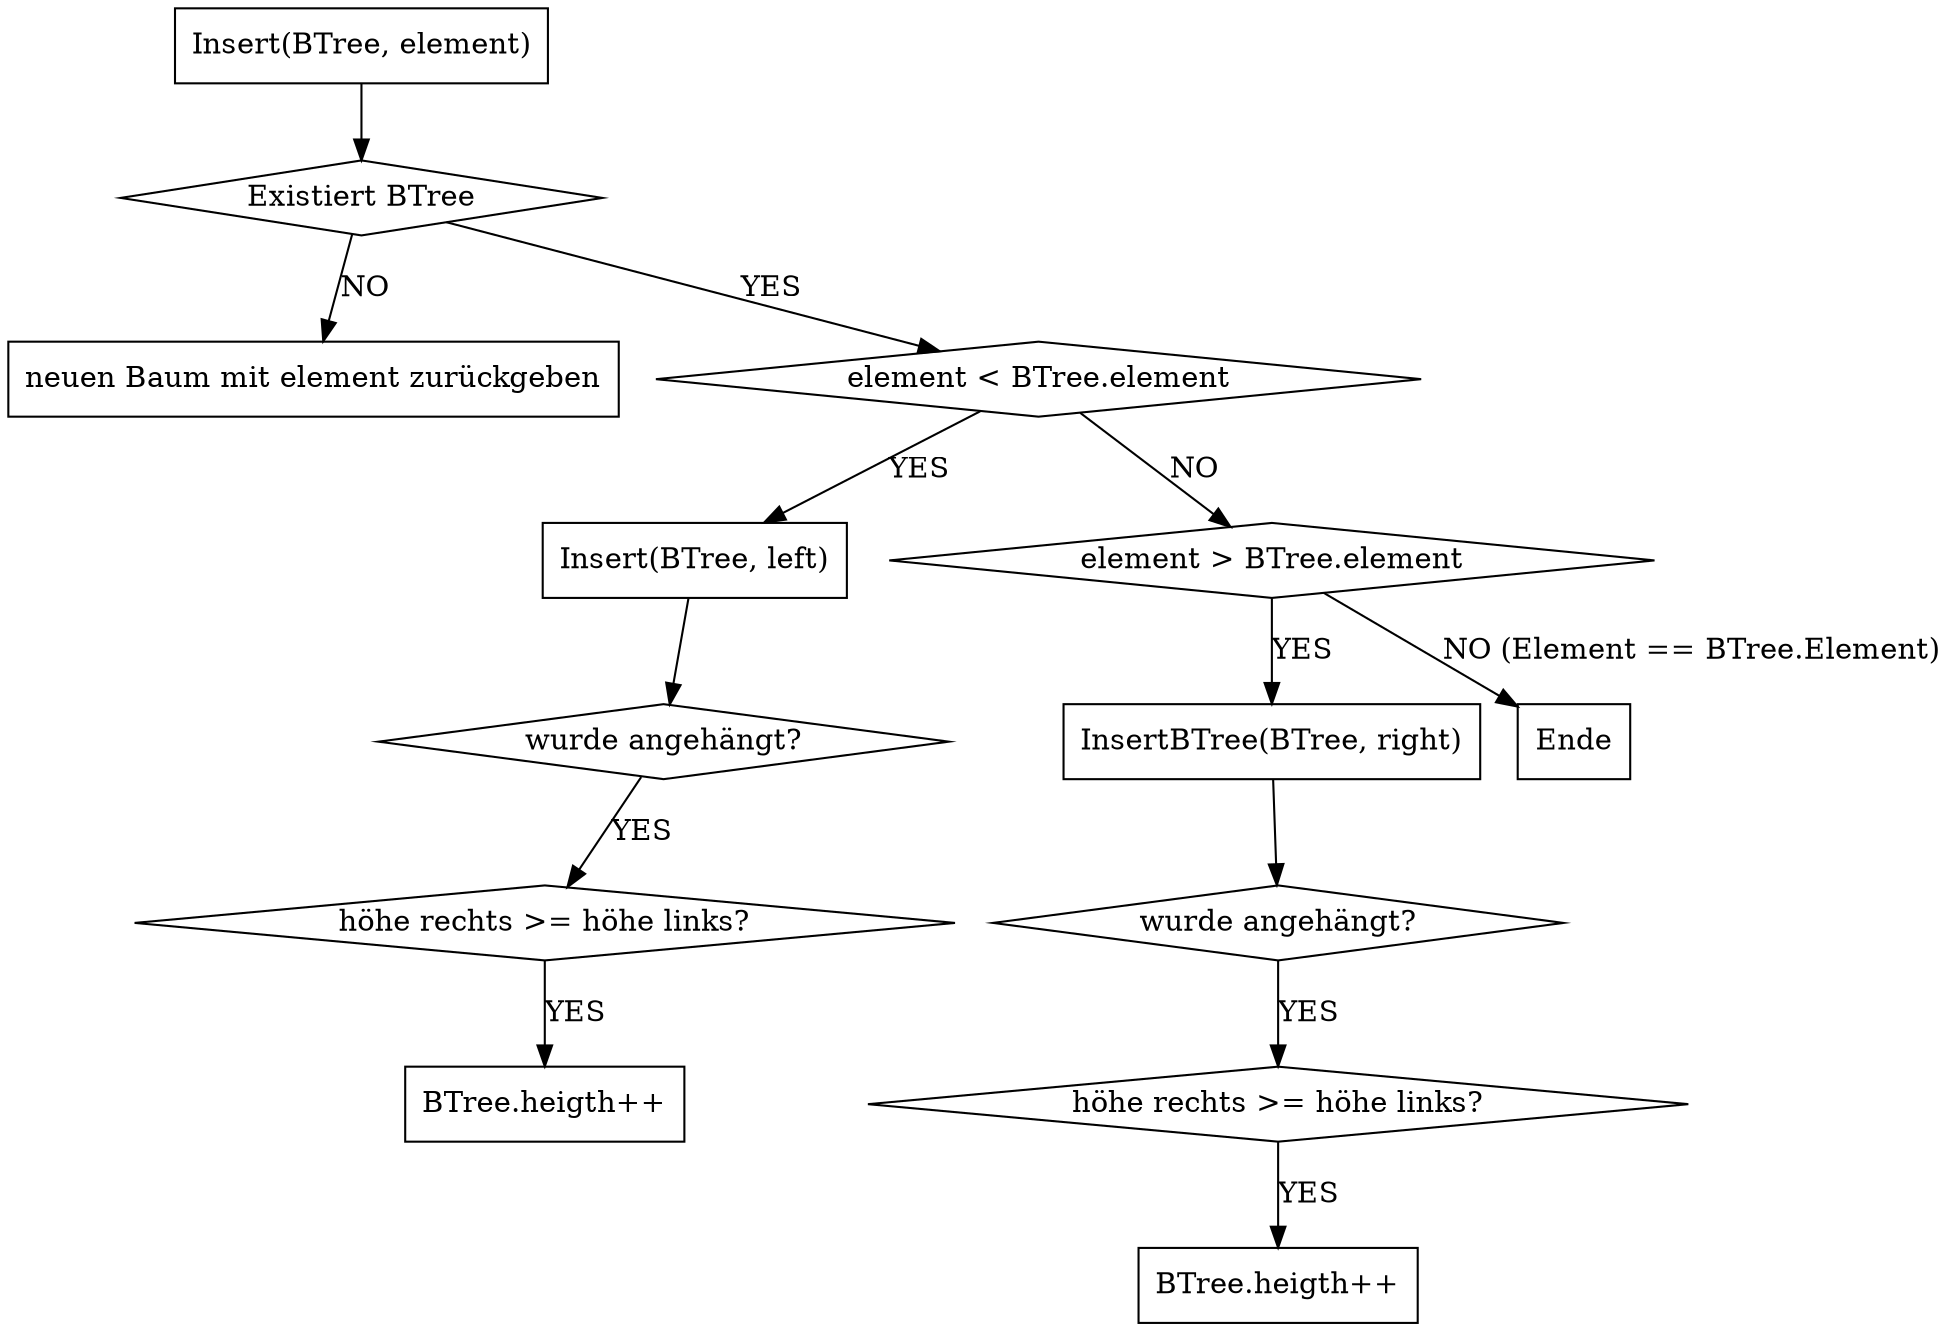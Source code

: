 digraph Q {

node [shape = box];
compound = true;

    a1 [label = "Insert(BTree, element)"]
    a1 -> a2
    a2 [label = "Existiert BTree" shape = diamond]
    a2-> b2 [label = "NO"]
    b2 [label = "neuen Baum mit element zurückgeben"]
    a2 -> a3 [label = "YES"]
    a3 [label = "element < BTree.element" shape = diamond]
    a3 -> smaller [label = "YES"]
    a3 -> a4 [label = "NO"]
    a4 [label = "element > BTree.element" shape = diamond]
    a4 -> larger [label = "YES"]
    a4 -> "Ende" [label = "NO (Element == BTree.Element)"]
    smaller [label = "Insert(BTree, left)"]
    //smaller -> a1
    larger [label = "InsertBTree(BTree, right)"]
    //larger -> a1

    smaller -> checkReturnl
    checkReturnl [label = "wurde angehängt?" shape = diamond]
    checkReturnl -> checkReturnl2 [label = "YES"]
    checkReturnl2 [label = "höhe rechts >= höhe links?" shape = diamond]
    checkReturnl2 -> ret  [label = YES]
    ret [label = "BTree.heigth++"]

    larger -> checkReturn
    checkReturn [label = "wurde angehängt?" shape = diamond]
    checkReturn -> checkReturn2 [label = "YES"]
    checkReturn2 [label = "höhe rechts >= höhe links?" shape = diamond]
    checkReturn2 -> "BTree.heigth++" [label = YES]
}

